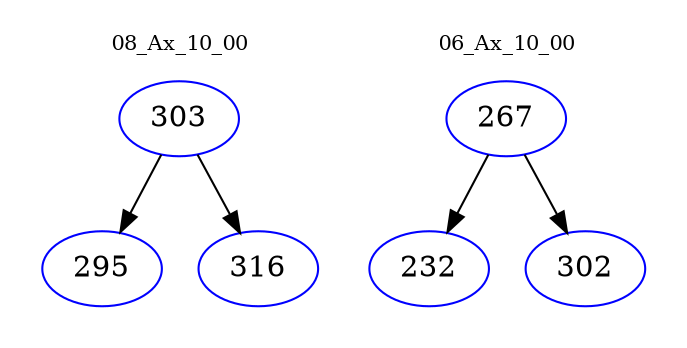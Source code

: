 digraph{
subgraph cluster_0 {
color = white
label = "08_Ax_10_00";
fontsize=10;
T0_303 [label="303", color="blue"]
T0_303 -> T0_295 [color="black"]
T0_295 [label="295", color="blue"]
T0_303 -> T0_316 [color="black"]
T0_316 [label="316", color="blue"]
}
subgraph cluster_1 {
color = white
label = "06_Ax_10_00";
fontsize=10;
T1_267 [label="267", color="blue"]
T1_267 -> T1_232 [color="black"]
T1_232 [label="232", color="blue"]
T1_267 -> T1_302 [color="black"]
T1_302 [label="302", color="blue"]
}
}
